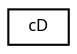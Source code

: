 digraph "Graphical Class Hierarchy"
{
  edge [fontname="Sans",fontsize="8",labelfontname="Sans",labelfontsize="8"];
  node [fontname="Sans",fontsize="8",shape=record];
  rankdir="LR";
  Node1 [label="cD",height=0.2,width=0.4,color="black", fillcolor="white", style="filled",URL="$structc_d.html"];
}
